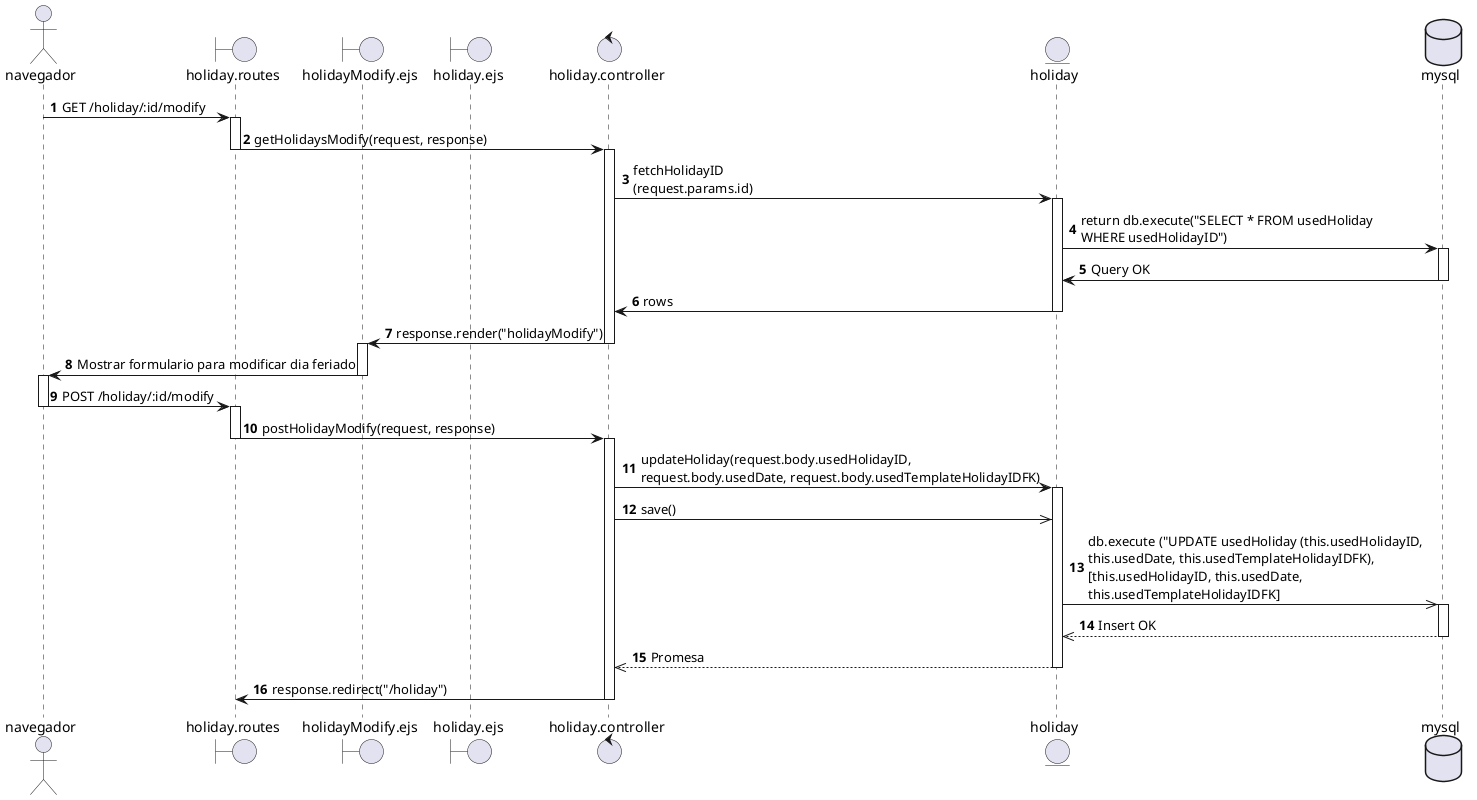 @startuml CU30 - Superadmin modifica dia feriado
actor navegador
boundary holiday.routes
boundary holidayModify.ejs
boundary holiday.ejs
control holiday.controller
entity holiday
database mysql

autonumber
navegador -> holiday.routes : GET /holiday/:id/modify
activate holiday.routes

holiday.routes -> holiday.controller: getHolidaysModify(request, response)
deactivate holiday.routes
activate holiday.controller

holiday.controller -> holiday: fetchHolidayID \n(request.params.id)
activate holiday

holiday -> mysql: return db.execute("SELECT * FROM usedHoliday \nWHERE usedHolidayID")
activate mysql
mysql -> holiday: Query OK
deactivate mysql

holiday -> holiday.controller: rows
deactivate holiday

holiday.controller -> holidayModify.ejs: response.render("holidayModify")
deactivate holiday.controller
activate holidayModify.ejs

holidayModify.ejs -> navegador : Mostrar formulario para modificar dia feriado
deactivate holidayModify.ejs
activate navegador

navegador -> holiday.routes : POST /holiday/:id/modify
deactivate navegador
activate holiday.routes

holiday.routes -> holiday.controller : postHolidayModify(request, response)
deactivate holiday.routes
activate holiday.controller

holiday.controller -> holiday : updateHoliday(request.body.usedHolidayID, \nrequest.body.usedDate, request.body.usedTemplateHolidayIDFK)
activate holiday

holiday.controller ->> holiday : save()

holiday ->> mysql : db.execute ("UPDATE usedHoliday (this.usedHolidayID, \nthis.usedDate, this.usedTemplateHolidayIDFK), \n[this.usedHolidayID, this.usedDate, \nthis.usedTemplateHolidayIDFK]
activate mysql
mysql -->> holiday : Insert OK
deactivate mysql
holiday -->> holiday.controller : Promesa
deactivate holiday

holiday.controller -> holiday.routes : response.redirect("/holiday")
deactivate holiday.controller

@enduml
